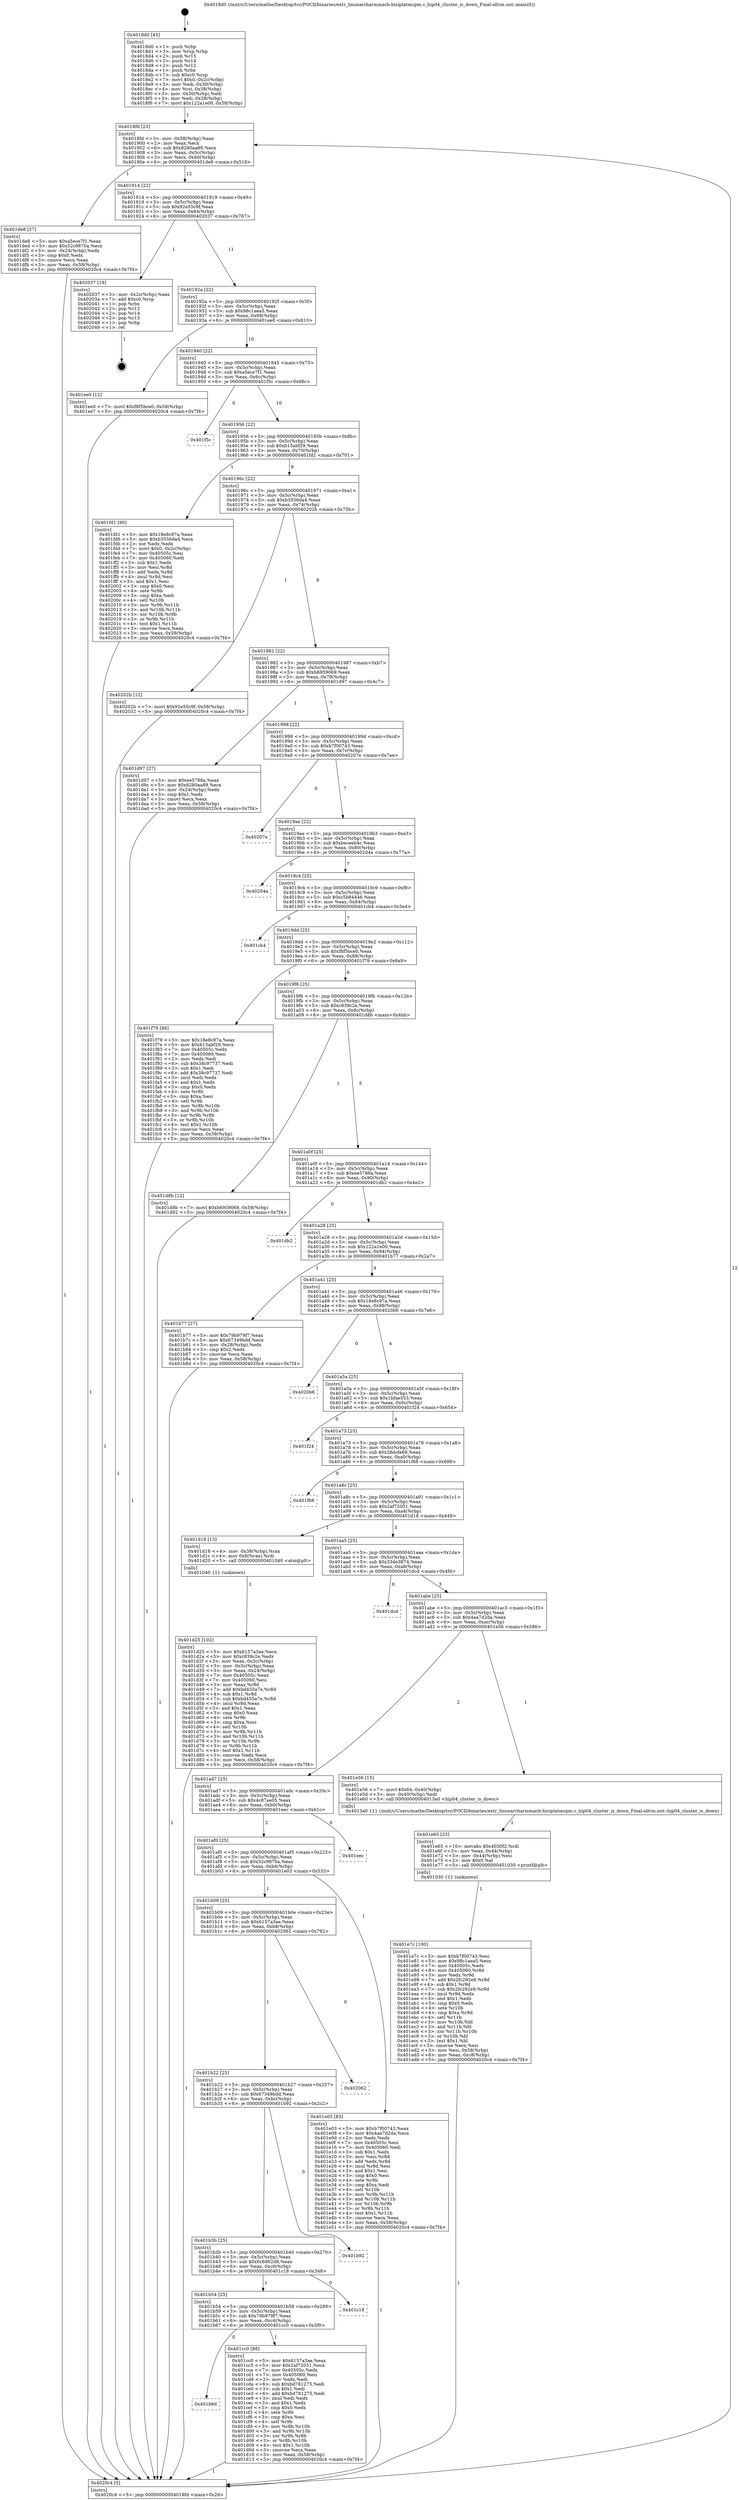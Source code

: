 digraph "0x4018d0" {
  label = "0x4018d0 (/mnt/c/Users/mathe/Desktop/tcc/POCII/binaries/extr_linuxarcharmmach-hisiplatmcpm.c_hip04_cluster_is_down_Final-ollvm.out::main(0))"
  labelloc = "t"
  node[shape=record]

  Entry [label="",width=0.3,height=0.3,shape=circle,fillcolor=black,style=filled]
  "0x4018fd" [label="{
     0x4018fd [23]\l
     | [instrs]\l
     &nbsp;&nbsp;0x4018fd \<+3\>: mov -0x58(%rbp),%eax\l
     &nbsp;&nbsp;0x401900 \<+2\>: mov %eax,%ecx\l
     &nbsp;&nbsp;0x401902 \<+6\>: sub $0x8280aa89,%ecx\l
     &nbsp;&nbsp;0x401908 \<+3\>: mov %eax,-0x5c(%rbp)\l
     &nbsp;&nbsp;0x40190b \<+3\>: mov %ecx,-0x60(%rbp)\l
     &nbsp;&nbsp;0x40190e \<+6\>: je 0000000000401de8 \<main+0x518\>\l
  }"]
  "0x401de8" [label="{
     0x401de8 [27]\l
     | [instrs]\l
     &nbsp;&nbsp;0x401de8 \<+5\>: mov $0xa5ece7f1,%eax\l
     &nbsp;&nbsp;0x401ded \<+5\>: mov $0x52c9870a,%ecx\l
     &nbsp;&nbsp;0x401df2 \<+3\>: mov -0x24(%rbp),%edx\l
     &nbsp;&nbsp;0x401df5 \<+3\>: cmp $0x0,%edx\l
     &nbsp;&nbsp;0x401df8 \<+3\>: cmove %ecx,%eax\l
     &nbsp;&nbsp;0x401dfb \<+3\>: mov %eax,-0x58(%rbp)\l
     &nbsp;&nbsp;0x401dfe \<+5\>: jmp 00000000004020c4 \<main+0x7f4\>\l
  }"]
  "0x401914" [label="{
     0x401914 [22]\l
     | [instrs]\l
     &nbsp;&nbsp;0x401914 \<+5\>: jmp 0000000000401919 \<main+0x49\>\l
     &nbsp;&nbsp;0x401919 \<+3\>: mov -0x5c(%rbp),%eax\l
     &nbsp;&nbsp;0x40191c \<+5\>: sub $0x92e55c9f,%eax\l
     &nbsp;&nbsp;0x401921 \<+3\>: mov %eax,-0x64(%rbp)\l
     &nbsp;&nbsp;0x401924 \<+6\>: je 0000000000402037 \<main+0x767\>\l
  }"]
  Exit [label="",width=0.3,height=0.3,shape=circle,fillcolor=black,style=filled,peripheries=2]
  "0x402037" [label="{
     0x402037 [19]\l
     | [instrs]\l
     &nbsp;&nbsp;0x402037 \<+3\>: mov -0x2c(%rbp),%eax\l
     &nbsp;&nbsp;0x40203a \<+7\>: add $0xc0,%rsp\l
     &nbsp;&nbsp;0x402041 \<+1\>: pop %rbx\l
     &nbsp;&nbsp;0x402042 \<+2\>: pop %r12\l
     &nbsp;&nbsp;0x402044 \<+2\>: pop %r14\l
     &nbsp;&nbsp;0x402046 \<+2\>: pop %r15\l
     &nbsp;&nbsp;0x402048 \<+1\>: pop %rbp\l
     &nbsp;&nbsp;0x402049 \<+1\>: ret\l
  }"]
  "0x40192a" [label="{
     0x40192a [22]\l
     | [instrs]\l
     &nbsp;&nbsp;0x40192a \<+5\>: jmp 000000000040192f \<main+0x5f\>\l
     &nbsp;&nbsp;0x40192f \<+3\>: mov -0x5c(%rbp),%eax\l
     &nbsp;&nbsp;0x401932 \<+5\>: sub $0x98c1aea5,%eax\l
     &nbsp;&nbsp;0x401937 \<+3\>: mov %eax,-0x68(%rbp)\l
     &nbsp;&nbsp;0x40193a \<+6\>: je 0000000000401ee0 \<main+0x610\>\l
  }"]
  "0x401e7c" [label="{
     0x401e7c [100]\l
     | [instrs]\l
     &nbsp;&nbsp;0x401e7c \<+5\>: mov $0xb7f00743,%esi\l
     &nbsp;&nbsp;0x401e81 \<+5\>: mov $0x98c1aea5,%ecx\l
     &nbsp;&nbsp;0x401e86 \<+7\>: mov 0x40505c,%edx\l
     &nbsp;&nbsp;0x401e8d \<+8\>: mov 0x405060,%r8d\l
     &nbsp;&nbsp;0x401e95 \<+3\>: mov %edx,%r9d\l
     &nbsp;&nbsp;0x401e98 \<+7\>: add $0x2fc292e9,%r9d\l
     &nbsp;&nbsp;0x401e9f \<+4\>: sub $0x1,%r9d\l
     &nbsp;&nbsp;0x401ea3 \<+7\>: sub $0x2fc292e9,%r9d\l
     &nbsp;&nbsp;0x401eaa \<+4\>: imul %r9d,%edx\l
     &nbsp;&nbsp;0x401eae \<+3\>: and $0x1,%edx\l
     &nbsp;&nbsp;0x401eb1 \<+3\>: cmp $0x0,%edx\l
     &nbsp;&nbsp;0x401eb4 \<+4\>: sete %r10b\l
     &nbsp;&nbsp;0x401eb8 \<+4\>: cmp $0xa,%r8d\l
     &nbsp;&nbsp;0x401ebc \<+4\>: setl %r11b\l
     &nbsp;&nbsp;0x401ec0 \<+3\>: mov %r10b,%bl\l
     &nbsp;&nbsp;0x401ec3 \<+3\>: and %r11b,%bl\l
     &nbsp;&nbsp;0x401ec6 \<+3\>: xor %r11b,%r10b\l
     &nbsp;&nbsp;0x401ec9 \<+3\>: or %r10b,%bl\l
     &nbsp;&nbsp;0x401ecc \<+3\>: test $0x1,%bl\l
     &nbsp;&nbsp;0x401ecf \<+3\>: cmovne %ecx,%esi\l
     &nbsp;&nbsp;0x401ed2 \<+3\>: mov %esi,-0x58(%rbp)\l
     &nbsp;&nbsp;0x401ed5 \<+6\>: mov %eax,-0xc8(%rbp)\l
     &nbsp;&nbsp;0x401edb \<+5\>: jmp 00000000004020c4 \<main+0x7f4\>\l
  }"]
  "0x401ee0" [label="{
     0x401ee0 [12]\l
     | [instrs]\l
     &nbsp;&nbsp;0x401ee0 \<+7\>: movl $0xf8f5bce0,-0x58(%rbp)\l
     &nbsp;&nbsp;0x401ee7 \<+5\>: jmp 00000000004020c4 \<main+0x7f4\>\l
  }"]
  "0x401940" [label="{
     0x401940 [22]\l
     | [instrs]\l
     &nbsp;&nbsp;0x401940 \<+5\>: jmp 0000000000401945 \<main+0x75\>\l
     &nbsp;&nbsp;0x401945 \<+3\>: mov -0x5c(%rbp),%eax\l
     &nbsp;&nbsp;0x401948 \<+5\>: sub $0xa5ece7f1,%eax\l
     &nbsp;&nbsp;0x40194d \<+3\>: mov %eax,-0x6c(%rbp)\l
     &nbsp;&nbsp;0x401950 \<+6\>: je 0000000000401f5c \<main+0x68c\>\l
  }"]
  "0x401e65" [label="{
     0x401e65 [23]\l
     | [instrs]\l
     &nbsp;&nbsp;0x401e65 \<+10\>: movabs $0x4030f2,%rdi\l
     &nbsp;&nbsp;0x401e6f \<+3\>: mov %eax,-0x44(%rbp)\l
     &nbsp;&nbsp;0x401e72 \<+3\>: mov -0x44(%rbp),%esi\l
     &nbsp;&nbsp;0x401e75 \<+2\>: mov $0x0,%al\l
     &nbsp;&nbsp;0x401e77 \<+5\>: call 0000000000401030 \<printf@plt\>\l
     | [calls]\l
     &nbsp;&nbsp;0x401030 \{1\} (unknown)\l
  }"]
  "0x401f5c" [label="{
     0x401f5c\l
  }", style=dashed]
  "0x401956" [label="{
     0x401956 [22]\l
     | [instrs]\l
     &nbsp;&nbsp;0x401956 \<+5\>: jmp 000000000040195b \<main+0x8b\>\l
     &nbsp;&nbsp;0x40195b \<+3\>: mov -0x5c(%rbp),%eax\l
     &nbsp;&nbsp;0x40195e \<+5\>: sub $0xb15abf29,%eax\l
     &nbsp;&nbsp;0x401963 \<+3\>: mov %eax,-0x70(%rbp)\l
     &nbsp;&nbsp;0x401966 \<+6\>: je 0000000000401fd1 \<main+0x701\>\l
  }"]
  "0x401d25" [label="{
     0x401d25 [102]\l
     | [instrs]\l
     &nbsp;&nbsp;0x401d25 \<+5\>: mov $0x6157a3ae,%ecx\l
     &nbsp;&nbsp;0x401d2a \<+5\>: mov $0xc839c2e,%edx\l
     &nbsp;&nbsp;0x401d2f \<+3\>: mov %eax,-0x3c(%rbp)\l
     &nbsp;&nbsp;0x401d32 \<+3\>: mov -0x3c(%rbp),%eax\l
     &nbsp;&nbsp;0x401d35 \<+3\>: mov %eax,-0x24(%rbp)\l
     &nbsp;&nbsp;0x401d38 \<+7\>: mov 0x40505c,%eax\l
     &nbsp;&nbsp;0x401d3f \<+7\>: mov 0x405060,%esi\l
     &nbsp;&nbsp;0x401d46 \<+3\>: mov %eax,%r8d\l
     &nbsp;&nbsp;0x401d49 \<+7\>: add $0xbd455a7e,%r8d\l
     &nbsp;&nbsp;0x401d50 \<+4\>: sub $0x1,%r8d\l
     &nbsp;&nbsp;0x401d54 \<+7\>: sub $0xbd455a7e,%r8d\l
     &nbsp;&nbsp;0x401d5b \<+4\>: imul %r8d,%eax\l
     &nbsp;&nbsp;0x401d5f \<+3\>: and $0x1,%eax\l
     &nbsp;&nbsp;0x401d62 \<+3\>: cmp $0x0,%eax\l
     &nbsp;&nbsp;0x401d65 \<+4\>: sete %r9b\l
     &nbsp;&nbsp;0x401d69 \<+3\>: cmp $0xa,%esi\l
     &nbsp;&nbsp;0x401d6c \<+4\>: setl %r10b\l
     &nbsp;&nbsp;0x401d70 \<+3\>: mov %r9b,%r11b\l
     &nbsp;&nbsp;0x401d73 \<+3\>: and %r10b,%r11b\l
     &nbsp;&nbsp;0x401d76 \<+3\>: xor %r10b,%r9b\l
     &nbsp;&nbsp;0x401d79 \<+3\>: or %r9b,%r11b\l
     &nbsp;&nbsp;0x401d7c \<+4\>: test $0x1,%r11b\l
     &nbsp;&nbsp;0x401d80 \<+3\>: cmovne %edx,%ecx\l
     &nbsp;&nbsp;0x401d83 \<+3\>: mov %ecx,-0x58(%rbp)\l
     &nbsp;&nbsp;0x401d86 \<+5\>: jmp 00000000004020c4 \<main+0x7f4\>\l
  }"]
  "0x401fd1" [label="{
     0x401fd1 [90]\l
     | [instrs]\l
     &nbsp;&nbsp;0x401fd1 \<+5\>: mov $0x18e8c97a,%eax\l
     &nbsp;&nbsp;0x401fd6 \<+5\>: mov $0xb3556da4,%ecx\l
     &nbsp;&nbsp;0x401fdb \<+2\>: xor %edx,%edx\l
     &nbsp;&nbsp;0x401fdd \<+7\>: movl $0x0,-0x2c(%rbp)\l
     &nbsp;&nbsp;0x401fe4 \<+7\>: mov 0x40505c,%esi\l
     &nbsp;&nbsp;0x401feb \<+7\>: mov 0x405060,%edi\l
     &nbsp;&nbsp;0x401ff2 \<+3\>: sub $0x1,%edx\l
     &nbsp;&nbsp;0x401ff5 \<+3\>: mov %esi,%r8d\l
     &nbsp;&nbsp;0x401ff8 \<+3\>: add %edx,%r8d\l
     &nbsp;&nbsp;0x401ffb \<+4\>: imul %r8d,%esi\l
     &nbsp;&nbsp;0x401fff \<+3\>: and $0x1,%esi\l
     &nbsp;&nbsp;0x402002 \<+3\>: cmp $0x0,%esi\l
     &nbsp;&nbsp;0x402005 \<+4\>: sete %r9b\l
     &nbsp;&nbsp;0x402009 \<+3\>: cmp $0xa,%edi\l
     &nbsp;&nbsp;0x40200c \<+4\>: setl %r10b\l
     &nbsp;&nbsp;0x402010 \<+3\>: mov %r9b,%r11b\l
     &nbsp;&nbsp;0x402013 \<+3\>: and %r10b,%r11b\l
     &nbsp;&nbsp;0x402016 \<+3\>: xor %r10b,%r9b\l
     &nbsp;&nbsp;0x402019 \<+3\>: or %r9b,%r11b\l
     &nbsp;&nbsp;0x40201c \<+4\>: test $0x1,%r11b\l
     &nbsp;&nbsp;0x402020 \<+3\>: cmovne %ecx,%eax\l
     &nbsp;&nbsp;0x402023 \<+3\>: mov %eax,-0x58(%rbp)\l
     &nbsp;&nbsp;0x402026 \<+5\>: jmp 00000000004020c4 \<main+0x7f4\>\l
  }"]
  "0x40196c" [label="{
     0x40196c [22]\l
     | [instrs]\l
     &nbsp;&nbsp;0x40196c \<+5\>: jmp 0000000000401971 \<main+0xa1\>\l
     &nbsp;&nbsp;0x401971 \<+3\>: mov -0x5c(%rbp),%eax\l
     &nbsp;&nbsp;0x401974 \<+5\>: sub $0xb3556da4,%eax\l
     &nbsp;&nbsp;0x401979 \<+3\>: mov %eax,-0x74(%rbp)\l
     &nbsp;&nbsp;0x40197c \<+6\>: je 000000000040202b \<main+0x75b\>\l
  }"]
  "0x401b6d" [label="{
     0x401b6d\l
  }", style=dashed]
  "0x40202b" [label="{
     0x40202b [12]\l
     | [instrs]\l
     &nbsp;&nbsp;0x40202b \<+7\>: movl $0x92e55c9f,-0x58(%rbp)\l
     &nbsp;&nbsp;0x402032 \<+5\>: jmp 00000000004020c4 \<main+0x7f4\>\l
  }"]
  "0x401982" [label="{
     0x401982 [22]\l
     | [instrs]\l
     &nbsp;&nbsp;0x401982 \<+5\>: jmp 0000000000401987 \<main+0xb7\>\l
     &nbsp;&nbsp;0x401987 \<+3\>: mov -0x5c(%rbp),%eax\l
     &nbsp;&nbsp;0x40198a \<+5\>: sub $0xb6959069,%eax\l
     &nbsp;&nbsp;0x40198f \<+3\>: mov %eax,-0x78(%rbp)\l
     &nbsp;&nbsp;0x401992 \<+6\>: je 0000000000401d97 \<main+0x4c7\>\l
  }"]
  "0x401cc0" [label="{
     0x401cc0 [88]\l
     | [instrs]\l
     &nbsp;&nbsp;0x401cc0 \<+5\>: mov $0x6157a3ae,%eax\l
     &nbsp;&nbsp;0x401cc5 \<+5\>: mov $0x2af72051,%ecx\l
     &nbsp;&nbsp;0x401cca \<+7\>: mov 0x40505c,%edx\l
     &nbsp;&nbsp;0x401cd1 \<+7\>: mov 0x405060,%esi\l
     &nbsp;&nbsp;0x401cd8 \<+2\>: mov %edx,%edi\l
     &nbsp;&nbsp;0x401cda \<+6\>: sub $0xbd781275,%edi\l
     &nbsp;&nbsp;0x401ce0 \<+3\>: sub $0x1,%edi\l
     &nbsp;&nbsp;0x401ce3 \<+6\>: add $0xbd781275,%edi\l
     &nbsp;&nbsp;0x401ce9 \<+3\>: imul %edi,%edx\l
     &nbsp;&nbsp;0x401cec \<+3\>: and $0x1,%edx\l
     &nbsp;&nbsp;0x401cef \<+3\>: cmp $0x0,%edx\l
     &nbsp;&nbsp;0x401cf2 \<+4\>: sete %r8b\l
     &nbsp;&nbsp;0x401cf6 \<+3\>: cmp $0xa,%esi\l
     &nbsp;&nbsp;0x401cf9 \<+4\>: setl %r9b\l
     &nbsp;&nbsp;0x401cfd \<+3\>: mov %r8b,%r10b\l
     &nbsp;&nbsp;0x401d00 \<+3\>: and %r9b,%r10b\l
     &nbsp;&nbsp;0x401d03 \<+3\>: xor %r9b,%r8b\l
     &nbsp;&nbsp;0x401d06 \<+3\>: or %r8b,%r10b\l
     &nbsp;&nbsp;0x401d09 \<+4\>: test $0x1,%r10b\l
     &nbsp;&nbsp;0x401d0d \<+3\>: cmovne %ecx,%eax\l
     &nbsp;&nbsp;0x401d10 \<+3\>: mov %eax,-0x58(%rbp)\l
     &nbsp;&nbsp;0x401d13 \<+5\>: jmp 00000000004020c4 \<main+0x7f4\>\l
  }"]
  "0x401d97" [label="{
     0x401d97 [27]\l
     | [instrs]\l
     &nbsp;&nbsp;0x401d97 \<+5\>: mov $0xee5788a,%eax\l
     &nbsp;&nbsp;0x401d9c \<+5\>: mov $0x8280aa89,%ecx\l
     &nbsp;&nbsp;0x401da1 \<+3\>: mov -0x24(%rbp),%edx\l
     &nbsp;&nbsp;0x401da4 \<+3\>: cmp $0x1,%edx\l
     &nbsp;&nbsp;0x401da7 \<+3\>: cmovl %ecx,%eax\l
     &nbsp;&nbsp;0x401daa \<+3\>: mov %eax,-0x58(%rbp)\l
     &nbsp;&nbsp;0x401dad \<+5\>: jmp 00000000004020c4 \<main+0x7f4\>\l
  }"]
  "0x401998" [label="{
     0x401998 [22]\l
     | [instrs]\l
     &nbsp;&nbsp;0x401998 \<+5\>: jmp 000000000040199d \<main+0xcd\>\l
     &nbsp;&nbsp;0x40199d \<+3\>: mov -0x5c(%rbp),%eax\l
     &nbsp;&nbsp;0x4019a0 \<+5\>: sub $0xb7f00743,%eax\l
     &nbsp;&nbsp;0x4019a5 \<+3\>: mov %eax,-0x7c(%rbp)\l
     &nbsp;&nbsp;0x4019a8 \<+6\>: je 000000000040207e \<main+0x7ae\>\l
  }"]
  "0x401b54" [label="{
     0x401b54 [25]\l
     | [instrs]\l
     &nbsp;&nbsp;0x401b54 \<+5\>: jmp 0000000000401b59 \<main+0x289\>\l
     &nbsp;&nbsp;0x401b59 \<+3\>: mov -0x5c(%rbp),%eax\l
     &nbsp;&nbsp;0x401b5c \<+5\>: sub $0x79b979f7,%eax\l
     &nbsp;&nbsp;0x401b61 \<+6\>: mov %eax,-0xc4(%rbp)\l
     &nbsp;&nbsp;0x401b67 \<+6\>: je 0000000000401cc0 \<main+0x3f0\>\l
  }"]
  "0x40207e" [label="{
     0x40207e\l
  }", style=dashed]
  "0x4019ae" [label="{
     0x4019ae [22]\l
     | [instrs]\l
     &nbsp;&nbsp;0x4019ae \<+5\>: jmp 00000000004019b3 \<main+0xe3\>\l
     &nbsp;&nbsp;0x4019b3 \<+3\>: mov -0x5c(%rbp),%eax\l
     &nbsp;&nbsp;0x4019b6 \<+5\>: sub $0xbeceeb4c,%eax\l
     &nbsp;&nbsp;0x4019bb \<+3\>: mov %eax,-0x80(%rbp)\l
     &nbsp;&nbsp;0x4019be \<+6\>: je 000000000040204a \<main+0x77a\>\l
  }"]
  "0x401c18" [label="{
     0x401c18\l
  }", style=dashed]
  "0x40204a" [label="{
     0x40204a\l
  }", style=dashed]
  "0x4019c4" [label="{
     0x4019c4 [25]\l
     | [instrs]\l
     &nbsp;&nbsp;0x4019c4 \<+5\>: jmp 00000000004019c9 \<main+0xf9\>\l
     &nbsp;&nbsp;0x4019c9 \<+3\>: mov -0x5c(%rbp),%eax\l
     &nbsp;&nbsp;0x4019cc \<+5\>: sub $0xc5b84446,%eax\l
     &nbsp;&nbsp;0x4019d1 \<+6\>: mov %eax,-0x84(%rbp)\l
     &nbsp;&nbsp;0x4019d7 \<+6\>: je 0000000000401cb4 \<main+0x3e4\>\l
  }"]
  "0x401b3b" [label="{
     0x401b3b [25]\l
     | [instrs]\l
     &nbsp;&nbsp;0x401b3b \<+5\>: jmp 0000000000401b40 \<main+0x270\>\l
     &nbsp;&nbsp;0x401b40 \<+3\>: mov -0x5c(%rbp),%eax\l
     &nbsp;&nbsp;0x401b43 \<+5\>: sub $0x6c6862d8,%eax\l
     &nbsp;&nbsp;0x401b48 \<+6\>: mov %eax,-0xc0(%rbp)\l
     &nbsp;&nbsp;0x401b4e \<+6\>: je 0000000000401c18 \<main+0x348\>\l
  }"]
  "0x401cb4" [label="{
     0x401cb4\l
  }", style=dashed]
  "0x4019dd" [label="{
     0x4019dd [25]\l
     | [instrs]\l
     &nbsp;&nbsp;0x4019dd \<+5\>: jmp 00000000004019e2 \<main+0x112\>\l
     &nbsp;&nbsp;0x4019e2 \<+3\>: mov -0x5c(%rbp),%eax\l
     &nbsp;&nbsp;0x4019e5 \<+5\>: sub $0xf8f5bce0,%eax\l
     &nbsp;&nbsp;0x4019ea \<+6\>: mov %eax,-0x88(%rbp)\l
     &nbsp;&nbsp;0x4019f0 \<+6\>: je 0000000000401f79 \<main+0x6a9\>\l
  }"]
  "0x401b92" [label="{
     0x401b92\l
  }", style=dashed]
  "0x401f79" [label="{
     0x401f79 [88]\l
     | [instrs]\l
     &nbsp;&nbsp;0x401f79 \<+5\>: mov $0x18e8c97a,%eax\l
     &nbsp;&nbsp;0x401f7e \<+5\>: mov $0xb15abf29,%ecx\l
     &nbsp;&nbsp;0x401f83 \<+7\>: mov 0x40505c,%edx\l
     &nbsp;&nbsp;0x401f8a \<+7\>: mov 0x405060,%esi\l
     &nbsp;&nbsp;0x401f91 \<+2\>: mov %edx,%edi\l
     &nbsp;&nbsp;0x401f93 \<+6\>: sub $0x38c97737,%edi\l
     &nbsp;&nbsp;0x401f99 \<+3\>: sub $0x1,%edi\l
     &nbsp;&nbsp;0x401f9c \<+6\>: add $0x38c97737,%edi\l
     &nbsp;&nbsp;0x401fa2 \<+3\>: imul %edi,%edx\l
     &nbsp;&nbsp;0x401fa5 \<+3\>: and $0x1,%edx\l
     &nbsp;&nbsp;0x401fa8 \<+3\>: cmp $0x0,%edx\l
     &nbsp;&nbsp;0x401fab \<+4\>: sete %r8b\l
     &nbsp;&nbsp;0x401faf \<+3\>: cmp $0xa,%esi\l
     &nbsp;&nbsp;0x401fb2 \<+4\>: setl %r9b\l
     &nbsp;&nbsp;0x401fb6 \<+3\>: mov %r8b,%r10b\l
     &nbsp;&nbsp;0x401fb9 \<+3\>: and %r9b,%r10b\l
     &nbsp;&nbsp;0x401fbc \<+3\>: xor %r9b,%r8b\l
     &nbsp;&nbsp;0x401fbf \<+3\>: or %r8b,%r10b\l
     &nbsp;&nbsp;0x401fc2 \<+4\>: test $0x1,%r10b\l
     &nbsp;&nbsp;0x401fc6 \<+3\>: cmovne %ecx,%eax\l
     &nbsp;&nbsp;0x401fc9 \<+3\>: mov %eax,-0x58(%rbp)\l
     &nbsp;&nbsp;0x401fcc \<+5\>: jmp 00000000004020c4 \<main+0x7f4\>\l
  }"]
  "0x4019f6" [label="{
     0x4019f6 [25]\l
     | [instrs]\l
     &nbsp;&nbsp;0x4019f6 \<+5\>: jmp 00000000004019fb \<main+0x12b\>\l
     &nbsp;&nbsp;0x4019fb \<+3\>: mov -0x5c(%rbp),%eax\l
     &nbsp;&nbsp;0x4019fe \<+5\>: sub $0xc839c2e,%eax\l
     &nbsp;&nbsp;0x401a03 \<+6\>: mov %eax,-0x8c(%rbp)\l
     &nbsp;&nbsp;0x401a09 \<+6\>: je 0000000000401d8b \<main+0x4bb\>\l
  }"]
  "0x401b22" [label="{
     0x401b22 [25]\l
     | [instrs]\l
     &nbsp;&nbsp;0x401b22 \<+5\>: jmp 0000000000401b27 \<main+0x257\>\l
     &nbsp;&nbsp;0x401b27 \<+3\>: mov -0x5c(%rbp),%eax\l
     &nbsp;&nbsp;0x401b2a \<+5\>: sub $0x67349bdd,%eax\l
     &nbsp;&nbsp;0x401b2f \<+6\>: mov %eax,-0xbc(%rbp)\l
     &nbsp;&nbsp;0x401b35 \<+6\>: je 0000000000401b92 \<main+0x2c2\>\l
  }"]
  "0x401d8b" [label="{
     0x401d8b [12]\l
     | [instrs]\l
     &nbsp;&nbsp;0x401d8b \<+7\>: movl $0xb6959069,-0x58(%rbp)\l
     &nbsp;&nbsp;0x401d92 \<+5\>: jmp 00000000004020c4 \<main+0x7f4\>\l
  }"]
  "0x401a0f" [label="{
     0x401a0f [25]\l
     | [instrs]\l
     &nbsp;&nbsp;0x401a0f \<+5\>: jmp 0000000000401a14 \<main+0x144\>\l
     &nbsp;&nbsp;0x401a14 \<+3\>: mov -0x5c(%rbp),%eax\l
     &nbsp;&nbsp;0x401a17 \<+5\>: sub $0xee5788a,%eax\l
     &nbsp;&nbsp;0x401a1c \<+6\>: mov %eax,-0x90(%rbp)\l
     &nbsp;&nbsp;0x401a22 \<+6\>: je 0000000000401db2 \<main+0x4e2\>\l
  }"]
  "0x402062" [label="{
     0x402062\l
  }", style=dashed]
  "0x401db2" [label="{
     0x401db2\l
  }", style=dashed]
  "0x401a28" [label="{
     0x401a28 [25]\l
     | [instrs]\l
     &nbsp;&nbsp;0x401a28 \<+5\>: jmp 0000000000401a2d \<main+0x15d\>\l
     &nbsp;&nbsp;0x401a2d \<+3\>: mov -0x5c(%rbp),%eax\l
     &nbsp;&nbsp;0x401a30 \<+5\>: sub $0x122a1e00,%eax\l
     &nbsp;&nbsp;0x401a35 \<+6\>: mov %eax,-0x94(%rbp)\l
     &nbsp;&nbsp;0x401a3b \<+6\>: je 0000000000401b77 \<main+0x2a7\>\l
  }"]
  "0x401b09" [label="{
     0x401b09 [25]\l
     | [instrs]\l
     &nbsp;&nbsp;0x401b09 \<+5\>: jmp 0000000000401b0e \<main+0x23e\>\l
     &nbsp;&nbsp;0x401b0e \<+3\>: mov -0x5c(%rbp),%eax\l
     &nbsp;&nbsp;0x401b11 \<+5\>: sub $0x6157a3ae,%eax\l
     &nbsp;&nbsp;0x401b16 \<+6\>: mov %eax,-0xb8(%rbp)\l
     &nbsp;&nbsp;0x401b1c \<+6\>: je 0000000000402062 \<main+0x792\>\l
  }"]
  "0x401b77" [label="{
     0x401b77 [27]\l
     | [instrs]\l
     &nbsp;&nbsp;0x401b77 \<+5\>: mov $0x79b979f7,%eax\l
     &nbsp;&nbsp;0x401b7c \<+5\>: mov $0x67349bdd,%ecx\l
     &nbsp;&nbsp;0x401b81 \<+3\>: mov -0x28(%rbp),%edx\l
     &nbsp;&nbsp;0x401b84 \<+3\>: cmp $0x2,%edx\l
     &nbsp;&nbsp;0x401b87 \<+3\>: cmovne %ecx,%eax\l
     &nbsp;&nbsp;0x401b8a \<+3\>: mov %eax,-0x58(%rbp)\l
     &nbsp;&nbsp;0x401b8d \<+5\>: jmp 00000000004020c4 \<main+0x7f4\>\l
  }"]
  "0x401a41" [label="{
     0x401a41 [25]\l
     | [instrs]\l
     &nbsp;&nbsp;0x401a41 \<+5\>: jmp 0000000000401a46 \<main+0x176\>\l
     &nbsp;&nbsp;0x401a46 \<+3\>: mov -0x5c(%rbp),%eax\l
     &nbsp;&nbsp;0x401a49 \<+5\>: sub $0x18e8c97a,%eax\l
     &nbsp;&nbsp;0x401a4e \<+6\>: mov %eax,-0x98(%rbp)\l
     &nbsp;&nbsp;0x401a54 \<+6\>: je 00000000004020b6 \<main+0x7e6\>\l
  }"]
  "0x4020c4" [label="{
     0x4020c4 [5]\l
     | [instrs]\l
     &nbsp;&nbsp;0x4020c4 \<+5\>: jmp 00000000004018fd \<main+0x2d\>\l
  }"]
  "0x4018d0" [label="{
     0x4018d0 [45]\l
     | [instrs]\l
     &nbsp;&nbsp;0x4018d0 \<+1\>: push %rbp\l
     &nbsp;&nbsp;0x4018d1 \<+3\>: mov %rsp,%rbp\l
     &nbsp;&nbsp;0x4018d4 \<+2\>: push %r15\l
     &nbsp;&nbsp;0x4018d6 \<+2\>: push %r14\l
     &nbsp;&nbsp;0x4018d8 \<+2\>: push %r12\l
     &nbsp;&nbsp;0x4018da \<+1\>: push %rbx\l
     &nbsp;&nbsp;0x4018db \<+7\>: sub $0xc0,%rsp\l
     &nbsp;&nbsp;0x4018e2 \<+7\>: movl $0x0,-0x2c(%rbp)\l
     &nbsp;&nbsp;0x4018e9 \<+3\>: mov %edi,-0x30(%rbp)\l
     &nbsp;&nbsp;0x4018ec \<+4\>: mov %rsi,-0x38(%rbp)\l
     &nbsp;&nbsp;0x4018f0 \<+3\>: mov -0x30(%rbp),%edi\l
     &nbsp;&nbsp;0x4018f3 \<+3\>: mov %edi,-0x28(%rbp)\l
     &nbsp;&nbsp;0x4018f6 \<+7\>: movl $0x122a1e00,-0x58(%rbp)\l
  }"]
  "0x401e03" [label="{
     0x401e03 [83]\l
     | [instrs]\l
     &nbsp;&nbsp;0x401e03 \<+5\>: mov $0xb7f00743,%eax\l
     &nbsp;&nbsp;0x401e08 \<+5\>: mov $0x4aa7d2da,%ecx\l
     &nbsp;&nbsp;0x401e0d \<+2\>: xor %edx,%edx\l
     &nbsp;&nbsp;0x401e0f \<+7\>: mov 0x40505c,%esi\l
     &nbsp;&nbsp;0x401e16 \<+7\>: mov 0x405060,%edi\l
     &nbsp;&nbsp;0x401e1d \<+3\>: sub $0x1,%edx\l
     &nbsp;&nbsp;0x401e20 \<+3\>: mov %esi,%r8d\l
     &nbsp;&nbsp;0x401e23 \<+3\>: add %edx,%r8d\l
     &nbsp;&nbsp;0x401e26 \<+4\>: imul %r8d,%esi\l
     &nbsp;&nbsp;0x401e2a \<+3\>: and $0x1,%esi\l
     &nbsp;&nbsp;0x401e2d \<+3\>: cmp $0x0,%esi\l
     &nbsp;&nbsp;0x401e30 \<+4\>: sete %r9b\l
     &nbsp;&nbsp;0x401e34 \<+3\>: cmp $0xa,%edi\l
     &nbsp;&nbsp;0x401e37 \<+4\>: setl %r10b\l
     &nbsp;&nbsp;0x401e3b \<+3\>: mov %r9b,%r11b\l
     &nbsp;&nbsp;0x401e3e \<+3\>: and %r10b,%r11b\l
     &nbsp;&nbsp;0x401e41 \<+3\>: xor %r10b,%r9b\l
     &nbsp;&nbsp;0x401e44 \<+3\>: or %r9b,%r11b\l
     &nbsp;&nbsp;0x401e47 \<+4\>: test $0x1,%r11b\l
     &nbsp;&nbsp;0x401e4b \<+3\>: cmovne %ecx,%eax\l
     &nbsp;&nbsp;0x401e4e \<+3\>: mov %eax,-0x58(%rbp)\l
     &nbsp;&nbsp;0x401e51 \<+5\>: jmp 00000000004020c4 \<main+0x7f4\>\l
  }"]
  "0x4020b6" [label="{
     0x4020b6\l
  }", style=dashed]
  "0x401a5a" [label="{
     0x401a5a [25]\l
     | [instrs]\l
     &nbsp;&nbsp;0x401a5a \<+5\>: jmp 0000000000401a5f \<main+0x18f\>\l
     &nbsp;&nbsp;0x401a5f \<+3\>: mov -0x5c(%rbp),%eax\l
     &nbsp;&nbsp;0x401a62 \<+5\>: sub $0x1bfae553,%eax\l
     &nbsp;&nbsp;0x401a67 \<+6\>: mov %eax,-0x9c(%rbp)\l
     &nbsp;&nbsp;0x401a6d \<+6\>: je 0000000000401f24 \<main+0x654\>\l
  }"]
  "0x401af0" [label="{
     0x401af0 [25]\l
     | [instrs]\l
     &nbsp;&nbsp;0x401af0 \<+5\>: jmp 0000000000401af5 \<main+0x225\>\l
     &nbsp;&nbsp;0x401af5 \<+3\>: mov -0x5c(%rbp),%eax\l
     &nbsp;&nbsp;0x401af8 \<+5\>: sub $0x52c9870a,%eax\l
     &nbsp;&nbsp;0x401afd \<+6\>: mov %eax,-0xb4(%rbp)\l
     &nbsp;&nbsp;0x401b03 \<+6\>: je 0000000000401e03 \<main+0x533\>\l
  }"]
  "0x401f24" [label="{
     0x401f24\l
  }", style=dashed]
  "0x401a73" [label="{
     0x401a73 [25]\l
     | [instrs]\l
     &nbsp;&nbsp;0x401a73 \<+5\>: jmp 0000000000401a78 \<main+0x1a8\>\l
     &nbsp;&nbsp;0x401a78 \<+3\>: mov -0x5c(%rbp),%eax\l
     &nbsp;&nbsp;0x401a7b \<+5\>: sub $0x28dcfe69,%eax\l
     &nbsp;&nbsp;0x401a80 \<+6\>: mov %eax,-0xa0(%rbp)\l
     &nbsp;&nbsp;0x401a86 \<+6\>: je 0000000000401f68 \<main+0x698\>\l
  }"]
  "0x401eec" [label="{
     0x401eec\l
  }", style=dashed]
  "0x401f68" [label="{
     0x401f68\l
  }", style=dashed]
  "0x401a8c" [label="{
     0x401a8c [25]\l
     | [instrs]\l
     &nbsp;&nbsp;0x401a8c \<+5\>: jmp 0000000000401a91 \<main+0x1c1\>\l
     &nbsp;&nbsp;0x401a91 \<+3\>: mov -0x5c(%rbp),%eax\l
     &nbsp;&nbsp;0x401a94 \<+5\>: sub $0x2af72051,%eax\l
     &nbsp;&nbsp;0x401a99 \<+6\>: mov %eax,-0xa4(%rbp)\l
     &nbsp;&nbsp;0x401a9f \<+6\>: je 0000000000401d18 \<main+0x448\>\l
  }"]
  "0x401ad7" [label="{
     0x401ad7 [25]\l
     | [instrs]\l
     &nbsp;&nbsp;0x401ad7 \<+5\>: jmp 0000000000401adc \<main+0x20c\>\l
     &nbsp;&nbsp;0x401adc \<+3\>: mov -0x5c(%rbp),%eax\l
     &nbsp;&nbsp;0x401adf \<+5\>: sub $0x4c87ae05,%eax\l
     &nbsp;&nbsp;0x401ae4 \<+6\>: mov %eax,-0xb0(%rbp)\l
     &nbsp;&nbsp;0x401aea \<+6\>: je 0000000000401eec \<main+0x61c\>\l
  }"]
  "0x401d18" [label="{
     0x401d18 [13]\l
     | [instrs]\l
     &nbsp;&nbsp;0x401d18 \<+4\>: mov -0x38(%rbp),%rax\l
     &nbsp;&nbsp;0x401d1c \<+4\>: mov 0x8(%rax),%rdi\l
     &nbsp;&nbsp;0x401d20 \<+5\>: call 0000000000401040 \<atoi@plt\>\l
     | [calls]\l
     &nbsp;&nbsp;0x401040 \{1\} (unknown)\l
  }"]
  "0x401aa5" [label="{
     0x401aa5 [25]\l
     | [instrs]\l
     &nbsp;&nbsp;0x401aa5 \<+5\>: jmp 0000000000401aaa \<main+0x1da\>\l
     &nbsp;&nbsp;0x401aaa \<+3\>: mov -0x5c(%rbp),%eax\l
     &nbsp;&nbsp;0x401aad \<+5\>: sub $0x334e3874,%eax\l
     &nbsp;&nbsp;0x401ab2 \<+6\>: mov %eax,-0xa8(%rbp)\l
     &nbsp;&nbsp;0x401ab8 \<+6\>: je 0000000000401dcd \<main+0x4fd\>\l
  }"]
  "0x401e56" [label="{
     0x401e56 [15]\l
     | [instrs]\l
     &nbsp;&nbsp;0x401e56 \<+7\>: movl $0x64,-0x40(%rbp)\l
     &nbsp;&nbsp;0x401e5d \<+3\>: mov -0x40(%rbp),%edi\l
     &nbsp;&nbsp;0x401e60 \<+5\>: call 00000000004013a0 \<hip04_cluster_is_down\>\l
     | [calls]\l
     &nbsp;&nbsp;0x4013a0 \{1\} (/mnt/c/Users/mathe/Desktop/tcc/POCII/binaries/extr_linuxarcharmmach-hisiplatmcpm.c_hip04_cluster_is_down_Final-ollvm.out::hip04_cluster_is_down)\l
  }"]
  "0x401dcd" [label="{
     0x401dcd\l
  }", style=dashed]
  "0x401abe" [label="{
     0x401abe [25]\l
     | [instrs]\l
     &nbsp;&nbsp;0x401abe \<+5\>: jmp 0000000000401ac3 \<main+0x1f3\>\l
     &nbsp;&nbsp;0x401ac3 \<+3\>: mov -0x5c(%rbp),%eax\l
     &nbsp;&nbsp;0x401ac6 \<+5\>: sub $0x4aa7d2da,%eax\l
     &nbsp;&nbsp;0x401acb \<+6\>: mov %eax,-0xac(%rbp)\l
     &nbsp;&nbsp;0x401ad1 \<+6\>: je 0000000000401e56 \<main+0x586\>\l
  }"]
  Entry -> "0x4018d0" [label=" 1"]
  "0x4018fd" -> "0x401de8" [label=" 1"]
  "0x4018fd" -> "0x401914" [label=" 12"]
  "0x402037" -> Exit [label=" 1"]
  "0x401914" -> "0x402037" [label=" 1"]
  "0x401914" -> "0x40192a" [label=" 11"]
  "0x40202b" -> "0x4020c4" [label=" 1"]
  "0x40192a" -> "0x401ee0" [label=" 1"]
  "0x40192a" -> "0x401940" [label=" 10"]
  "0x401fd1" -> "0x4020c4" [label=" 1"]
  "0x401940" -> "0x401f5c" [label=" 0"]
  "0x401940" -> "0x401956" [label=" 10"]
  "0x401f79" -> "0x4020c4" [label=" 1"]
  "0x401956" -> "0x401fd1" [label=" 1"]
  "0x401956" -> "0x40196c" [label=" 9"]
  "0x401ee0" -> "0x4020c4" [label=" 1"]
  "0x40196c" -> "0x40202b" [label=" 1"]
  "0x40196c" -> "0x401982" [label=" 8"]
  "0x401e7c" -> "0x4020c4" [label=" 1"]
  "0x401982" -> "0x401d97" [label=" 1"]
  "0x401982" -> "0x401998" [label=" 7"]
  "0x401e65" -> "0x401e7c" [label=" 1"]
  "0x401998" -> "0x40207e" [label=" 0"]
  "0x401998" -> "0x4019ae" [label=" 7"]
  "0x401e03" -> "0x4020c4" [label=" 1"]
  "0x4019ae" -> "0x40204a" [label=" 0"]
  "0x4019ae" -> "0x4019c4" [label=" 7"]
  "0x401de8" -> "0x4020c4" [label=" 1"]
  "0x4019c4" -> "0x401cb4" [label=" 0"]
  "0x4019c4" -> "0x4019dd" [label=" 7"]
  "0x401d8b" -> "0x4020c4" [label=" 1"]
  "0x4019dd" -> "0x401f79" [label=" 1"]
  "0x4019dd" -> "0x4019f6" [label=" 6"]
  "0x401d25" -> "0x4020c4" [label=" 1"]
  "0x4019f6" -> "0x401d8b" [label=" 1"]
  "0x4019f6" -> "0x401a0f" [label=" 5"]
  "0x401cc0" -> "0x4020c4" [label=" 1"]
  "0x401a0f" -> "0x401db2" [label=" 0"]
  "0x401a0f" -> "0x401a28" [label=" 5"]
  "0x401b54" -> "0x401b6d" [label=" 0"]
  "0x401a28" -> "0x401b77" [label=" 1"]
  "0x401a28" -> "0x401a41" [label=" 4"]
  "0x401b77" -> "0x4020c4" [label=" 1"]
  "0x4018d0" -> "0x4018fd" [label=" 1"]
  "0x4020c4" -> "0x4018fd" [label=" 12"]
  "0x401e56" -> "0x401e65" [label=" 1"]
  "0x401a41" -> "0x4020b6" [label=" 0"]
  "0x401a41" -> "0x401a5a" [label=" 4"]
  "0x401b3b" -> "0x401b54" [label=" 1"]
  "0x401a5a" -> "0x401f24" [label=" 0"]
  "0x401a5a" -> "0x401a73" [label=" 4"]
  "0x401d97" -> "0x4020c4" [label=" 1"]
  "0x401a73" -> "0x401f68" [label=" 0"]
  "0x401a73" -> "0x401a8c" [label=" 4"]
  "0x401b22" -> "0x401b3b" [label=" 1"]
  "0x401a8c" -> "0x401d18" [label=" 1"]
  "0x401a8c" -> "0x401aa5" [label=" 3"]
  "0x401d18" -> "0x401d25" [label=" 1"]
  "0x401aa5" -> "0x401dcd" [label=" 0"]
  "0x401aa5" -> "0x401abe" [label=" 3"]
  "0x401b09" -> "0x401b22" [label=" 1"]
  "0x401abe" -> "0x401e56" [label=" 1"]
  "0x401abe" -> "0x401ad7" [label=" 2"]
  "0x401b22" -> "0x401b92" [label=" 0"]
  "0x401ad7" -> "0x401eec" [label=" 0"]
  "0x401ad7" -> "0x401af0" [label=" 2"]
  "0x401b3b" -> "0x401c18" [label=" 0"]
  "0x401af0" -> "0x401e03" [label=" 1"]
  "0x401af0" -> "0x401b09" [label=" 1"]
  "0x401b54" -> "0x401cc0" [label=" 1"]
  "0x401b09" -> "0x402062" [label=" 0"]
}

